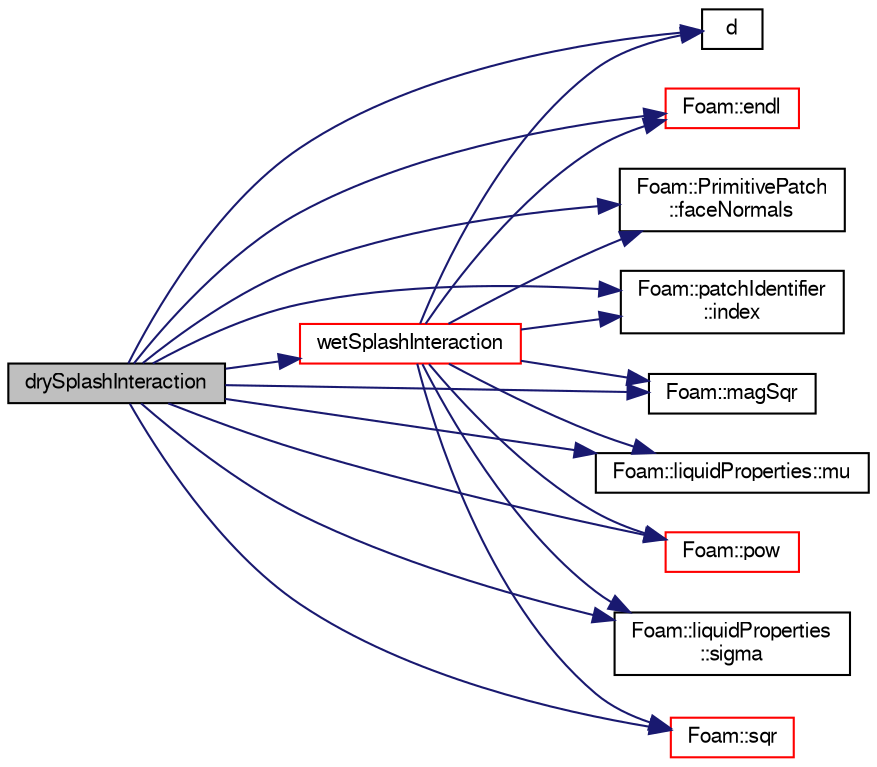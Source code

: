 digraph "drySplashInteraction"
{
  bgcolor="transparent";
  edge [fontname="FreeSans",fontsize="10",labelfontname="FreeSans",labelfontsize="10"];
  node [fontname="FreeSans",fontsize="10",shape=record];
  rankdir="LR";
  Node842 [label="drySplashInteraction",height=0.2,width=0.4,color="black", fillcolor="grey75", style="filled", fontcolor="black"];
  Node842 -> Node843 [color="midnightblue",fontsize="10",style="solid",fontname="FreeSans"];
  Node843 [label="d",height=0.2,width=0.4,color="black",URL="$a38951.html#aa182a9055736468dd160f12649a01fd1"];
  Node842 -> Node844 [color="midnightblue",fontsize="10",style="solid",fontname="FreeSans"];
  Node844 [label="Foam::endl",height=0.2,width=0.4,color="red",URL="$a21124.html#a2db8fe02a0d3909e9351bb4275b23ce4",tooltip="Add newline and flush stream. "];
  Node842 -> Node846 [color="midnightblue",fontsize="10",style="solid",fontname="FreeSans"];
  Node846 [label="Foam::PrimitivePatch\l::faceNormals",height=0.2,width=0.4,color="black",URL="$a27538.html#ad96a54bba336ea57f59f0da350d3c265",tooltip="Return face normals for patch. "];
  Node842 -> Node847 [color="midnightblue",fontsize="10",style="solid",fontname="FreeSans"];
  Node847 [label="Foam::patchIdentifier\l::index",height=0.2,width=0.4,color="black",URL="$a27122.html#a4a438520bb14406481732edc13c119c7",tooltip="Return the index of this patch in the boundaryMesh. "];
  Node842 -> Node848 [color="midnightblue",fontsize="10",style="solid",fontname="FreeSans"];
  Node848 [label="Foam::magSqr",height=0.2,width=0.4,color="black",URL="$a21124.html#ae6fff2c6981e6d9618aa5038e69def6e"];
  Node842 -> Node849 [color="midnightblue",fontsize="10",style="solid",fontname="FreeSans"];
  Node849 [label="Foam::liquidProperties::mu",height=0.2,width=0.4,color="black",URL="$a29954.html#a3e54dc6e2f8afb3cc8db22c54511fc36",tooltip="Liquid viscosity [Pa s]. "];
  Node842 -> Node850 [color="midnightblue",fontsize="10",style="solid",fontname="FreeSans"];
  Node850 [label="Foam::pow",height=0.2,width=0.4,color="red",URL="$a21124.html#a7500c8e9d27a442adc75e287de074c7c"];
  Node842 -> Node854 [color="midnightblue",fontsize="10",style="solid",fontname="FreeSans"];
  Node854 [label="Foam::liquidProperties\l::sigma",height=0.2,width=0.4,color="black",URL="$a29954.html#a7cee74aa297ad09087f0abbc7182a2af",tooltip="Surface tension [N/m]. "];
  Node842 -> Node855 [color="midnightblue",fontsize="10",style="solid",fontname="FreeSans"];
  Node855 [label="Foam::sqr",height=0.2,width=0.4,color="red",URL="$a21124.html#a277dc11c581d53826ab5090b08f3b17b"];
  Node842 -> Node856 [color="midnightblue",fontsize="10",style="solid",fontname="FreeSans"];
  Node856 [label="wetSplashInteraction",height=0.2,width=0.4,color="red",URL="$a24374.html#a54737f64c69d02714946a7aa0f5a0f38",tooltip="Parcel interaction with wetted surface. "];
  Node856 -> Node844 [color="midnightblue",fontsize="10",style="solid",fontname="FreeSans"];
  Node856 -> Node847 [color="midnightblue",fontsize="10",style="solid",fontname="FreeSans"];
  Node856 -> Node846 [color="midnightblue",fontsize="10",style="solid",fontname="FreeSans"];
  Node856 -> Node843 [color="midnightblue",fontsize="10",style="solid",fontname="FreeSans"];
  Node856 -> Node854 [color="midnightblue",fontsize="10",style="solid",fontname="FreeSans"];
  Node856 -> Node849 [color="midnightblue",fontsize="10",style="solid",fontname="FreeSans"];
  Node856 -> Node855 [color="midnightblue",fontsize="10",style="solid",fontname="FreeSans"];
  Node856 -> Node848 [color="midnightblue",fontsize="10",style="solid",fontname="FreeSans"];
  Node856 -> Node850 [color="midnightblue",fontsize="10",style="solid",fontname="FreeSans"];
}
